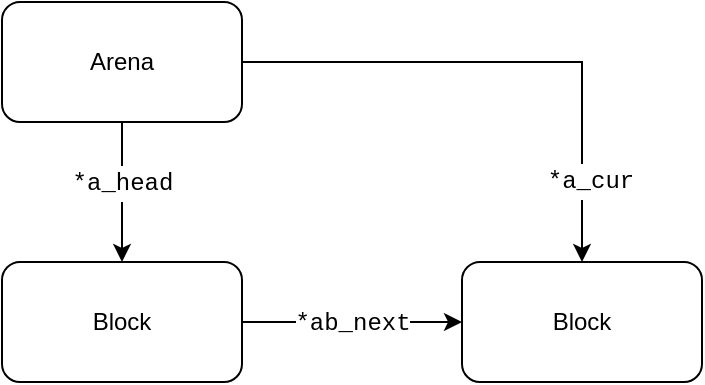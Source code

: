 <mxfile version="15.6.8" type="github">
  <diagram id="ubFRAPRlWRe9rWZ4teGV" name="Page-1">
    <mxGraphModel dx="1234" dy="747" grid="1" gridSize="10" guides="1" tooltips="1" connect="1" arrows="1" fold="1" page="1" pageScale="1" pageWidth="850" pageHeight="1100" math="0" shadow="0">
      <root>
        <mxCell id="0" />
        <mxCell id="1" parent="0" />
        <mxCell id="z_eWJh2d-wEiU2mPWMen-3" value="&lt;div style=&quot;font-family: &amp;#34;menlo&amp;#34; , &amp;#34;monaco&amp;#34; , &amp;#34;courier new&amp;#34; , monospace ; font-size: 12px ; line-height: 18px&quot;&gt;*ab_next&lt;/div&gt;" style="edgeStyle=orthogonalEdgeStyle;rounded=0;orthogonalLoop=1;jettySize=auto;html=1;exitX=1;exitY=0.5;exitDx=0;exitDy=0;entryX=0;entryY=0.5;entryDx=0;entryDy=0;" edge="1" parent="1" source="z_eWJh2d-wEiU2mPWMen-1" target="z_eWJh2d-wEiU2mPWMen-2">
          <mxGeometry relative="1" as="geometry" />
        </mxCell>
        <mxCell id="z_eWJh2d-wEiU2mPWMen-1" value="Block" style="rounded=1;whiteSpace=wrap;html=1;" vertex="1" parent="1">
          <mxGeometry x="120" y="200" width="120" height="60" as="geometry" />
        </mxCell>
        <mxCell id="z_eWJh2d-wEiU2mPWMen-2" value="Block" style="rounded=1;whiteSpace=wrap;html=1;" vertex="1" parent="1">
          <mxGeometry x="350" y="200" width="120" height="60" as="geometry" />
        </mxCell>
        <mxCell id="z_eWJh2d-wEiU2mPWMen-5" style="edgeStyle=orthogonalEdgeStyle;rounded=0;orthogonalLoop=1;jettySize=auto;html=1;exitX=0.5;exitY=1;exitDx=0;exitDy=0;entryX=0.5;entryY=0;entryDx=0;entryDy=0;" edge="1" parent="1" source="z_eWJh2d-wEiU2mPWMen-4" target="z_eWJh2d-wEiU2mPWMen-1">
          <mxGeometry relative="1" as="geometry" />
        </mxCell>
        <mxCell id="z_eWJh2d-wEiU2mPWMen-6" value="&lt;div style=&quot;font-family: &amp;#34;menlo&amp;#34; , &amp;#34;monaco&amp;#34; , &amp;#34;courier new&amp;#34; , monospace ; font-size: 12px ; line-height: 18px&quot;&gt; *a_head&lt;/div&gt;" style="edgeLabel;html=1;align=center;verticalAlign=middle;resizable=0;points=[];" vertex="1" connectable="0" parent="z_eWJh2d-wEiU2mPWMen-5">
          <mxGeometry x="-0.143" relative="1" as="geometry">
            <mxPoint as="offset" />
          </mxGeometry>
        </mxCell>
        <mxCell id="z_eWJh2d-wEiU2mPWMen-7" style="edgeStyle=orthogonalEdgeStyle;rounded=0;orthogonalLoop=1;jettySize=auto;html=1;exitX=1;exitY=0.5;exitDx=0;exitDy=0;entryX=0.5;entryY=0;entryDx=0;entryDy=0;" edge="1" parent="1" source="z_eWJh2d-wEiU2mPWMen-4" target="z_eWJh2d-wEiU2mPWMen-2">
          <mxGeometry relative="1" as="geometry" />
        </mxCell>
        <mxCell id="z_eWJh2d-wEiU2mPWMen-8" value="&lt;div style=&quot;font-family: &amp;#34;menlo&amp;#34; , &amp;#34;monaco&amp;#34; , &amp;#34;courier new&amp;#34; , monospace ; font-size: 12px ; line-height: 18px&quot;&gt;*a_cur&lt;/div&gt;" style="edgeLabel;html=1;align=center;verticalAlign=middle;resizable=0;points=[];" vertex="1" connectable="0" parent="z_eWJh2d-wEiU2mPWMen-7">
          <mxGeometry x="0.696" y="4" relative="1" as="geometry">
            <mxPoint as="offset" />
          </mxGeometry>
        </mxCell>
        <mxCell id="z_eWJh2d-wEiU2mPWMen-4" value="Arena" style="rounded=1;whiteSpace=wrap;html=1;" vertex="1" parent="1">
          <mxGeometry x="120" y="70" width="120" height="60" as="geometry" />
        </mxCell>
      </root>
    </mxGraphModel>
  </diagram>
</mxfile>
